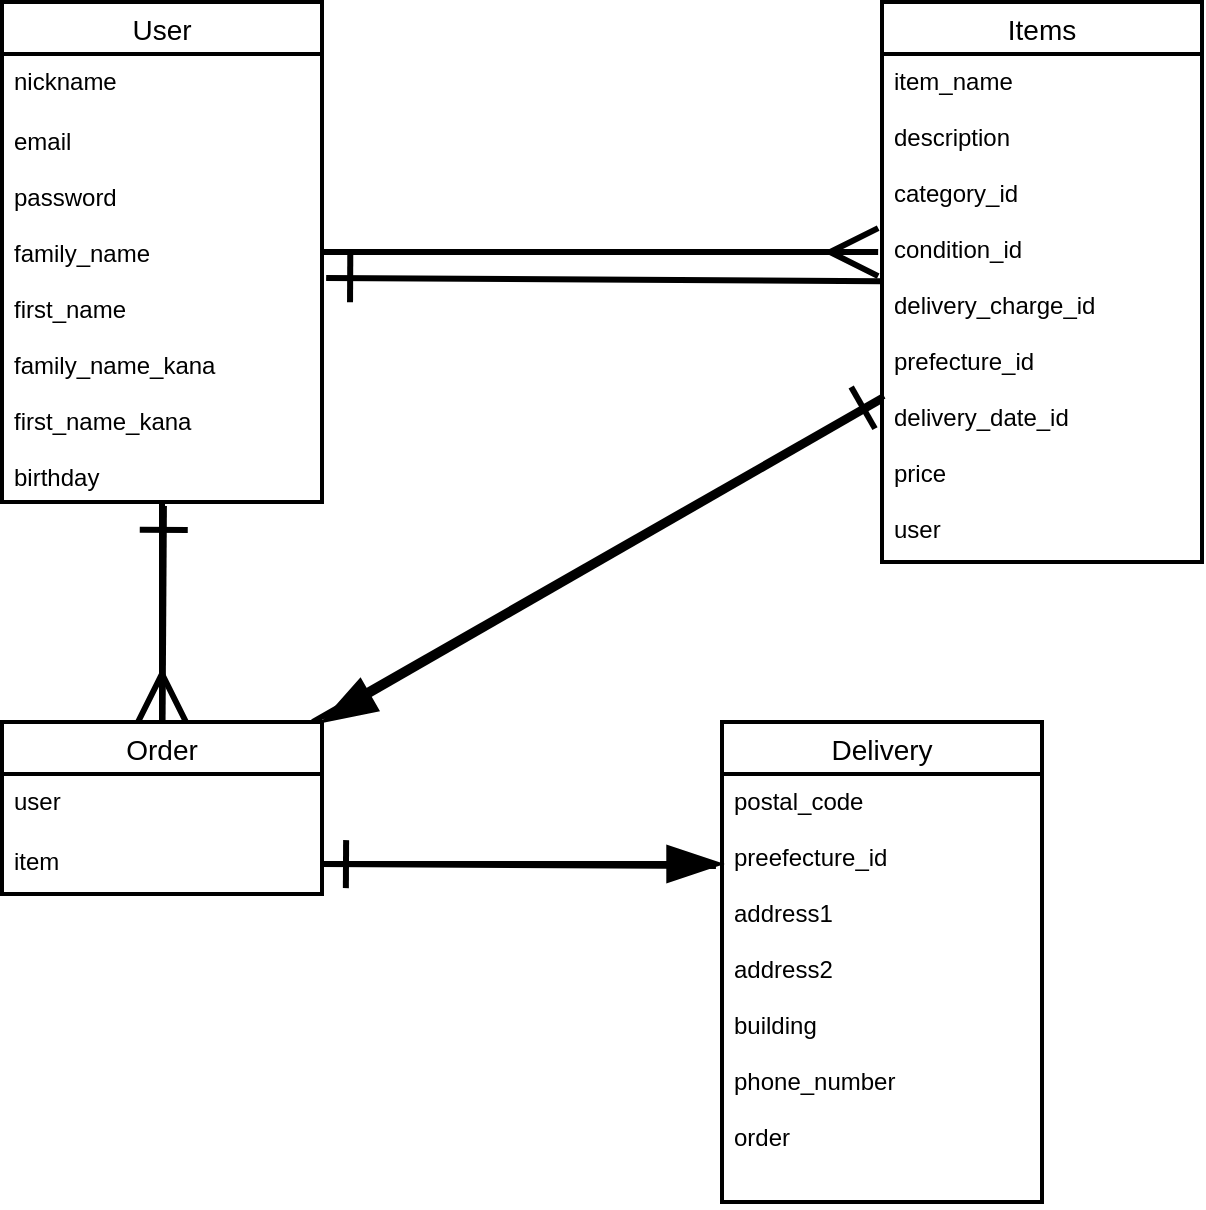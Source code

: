 <mxfile>
    <diagram id="UGIywEFqRKNABgAXNrVT" name="ページ1">
        <mxGraphModel dx="704" dy="680" grid="1" gridSize="10" guides="1" tooltips="1" connect="1" arrows="1" fold="1" page="1" pageScale="1" pageWidth="827" pageHeight="1169" math="0" shadow="0">
            <root>
                <mxCell id="0"/>
                <mxCell id="1" parent="0"/>
                <mxCell id="127" style="edgeStyle=none;rounded=1;html=1;entryX=-0.012;entryY=0.39;entryDx=0;entryDy=0;entryPerimeter=0;endArrow=ERmany;endFill=0;startSize=3;endSize=20;targetPerimeterSpacing=0;strokeWidth=3;" edge="1" parent="1" source="94" target="99">
                    <mxGeometry relative="1" as="geometry"/>
                </mxCell>
                <mxCell id="94" value="User" style="swimlane;fontStyle=0;childLayout=stackLayout;horizontal=1;startSize=26;horizontalStack=0;resizeParent=1;resizeParentMax=0;resizeLast=0;collapsible=1;marginBottom=0;align=center;fontSize=14;strokeWidth=2;" vertex="1" parent="1">
                    <mxGeometry x="120" y="200" width="160" height="250" as="geometry"/>
                </mxCell>
                <mxCell id="95" value="nickname&#10;&#10;" style="text;strokeColor=none;fillColor=none;spacingLeft=4;spacingRight=4;overflow=hidden;rotatable=0;points=[[0,0.5],[1,0.5]];portConstraint=eastwest;fontSize=12;" vertex="1" parent="94">
                    <mxGeometry y="26" width="160" height="30" as="geometry"/>
                </mxCell>
                <mxCell id="96" value="email&#10;&#10;password&#10;&#10;family_name&#10;&#10;first_name&#10;&#10;family_name_kana&#10;&#10;first_name_kana&#10;&#10;birthday&#10;&#10;" style="text;strokeColor=none;fillColor=none;spacingLeft=4;spacingRight=4;overflow=hidden;rotatable=0;points=[[0,0.5],[1,0.5]];portConstraint=eastwest;fontSize=12;" vertex="1" parent="94">
                    <mxGeometry y="56" width="160" height="194" as="geometry"/>
                </mxCell>
                <mxCell id="124" style="edgeStyle=none;rounded=1;html=1;entryX=1.013;entryY=0.423;entryDx=0;entryDy=0;entryPerimeter=0;endArrow=ERone;endFill=0;startSize=3;endSize=20;targetPerimeterSpacing=0;strokeWidth=3;" edge="1" parent="1" source="98" target="96">
                    <mxGeometry relative="1" as="geometry"/>
                </mxCell>
                <mxCell id="98" value="Items" style="swimlane;fontStyle=0;childLayout=stackLayout;horizontal=1;startSize=26;horizontalStack=0;resizeParent=1;resizeParentMax=0;resizeLast=0;collapsible=1;marginBottom=0;align=center;fontSize=14;strokeWidth=2;" vertex="1" parent="1">
                    <mxGeometry x="560" y="200" width="160" height="280" as="geometry"/>
                </mxCell>
                <mxCell id="99" value="item_name&#10;&#10;description&#10;&#10;category_id&#10;&#10;condition_id&#10;&#10;delivery_charge_id&#10;&#10;prefecture_id&#10;&#10;delivery_date_id&#10;&#10;price&#10;&#10;user" style="text;strokeColor=none;fillColor=none;spacingLeft=4;spacingRight=4;overflow=hidden;rotatable=0;points=[[0,0.5],[1,0.5]];portConstraint=eastwest;fontSize=12;" vertex="1" parent="98">
                    <mxGeometry y="26" width="160" height="254" as="geometry"/>
                </mxCell>
                <mxCell id="121" style="edgeStyle=none;rounded=1;html=1;endArrow=ERone;endFill=0;startSize=3;endSize=20;targetPerimeterSpacing=0;strokeWidth=3;entryX=0.006;entryY=0.673;entryDx=0;entryDy=0;entryPerimeter=0;" edge="1" parent="1" source="102" target="99">
                    <mxGeometry relative="1" as="geometry">
                        <mxPoint x="550" y="390" as="targetPoint"/>
                    </mxGeometry>
                </mxCell>
                <mxCell id="122" style="edgeStyle=none;rounded=1;html=1;entryX=0.506;entryY=1.01;entryDx=0;entryDy=0;entryPerimeter=0;endArrow=ERone;endFill=0;startSize=3;endSize=20;targetPerimeterSpacing=0;strokeWidth=3;" edge="1" parent="1" source="102" target="96">
                    <mxGeometry relative="1" as="geometry"/>
                </mxCell>
                <mxCell id="102" value="Order" style="swimlane;fontStyle=0;childLayout=stackLayout;horizontal=1;startSize=26;horizontalStack=0;resizeParent=1;resizeParentMax=0;resizeLast=0;collapsible=1;marginBottom=0;align=center;fontSize=14;strokeWidth=2;" vertex="1" parent="1">
                    <mxGeometry x="120" y="560" width="160" height="86" as="geometry"/>
                </mxCell>
                <mxCell id="104" value="user" style="text;strokeColor=none;fillColor=none;spacingLeft=4;spacingRight=4;overflow=hidden;rotatable=0;points=[[0,0.5],[1,0.5]];portConstraint=eastwest;fontSize=12;" vertex="1" parent="102">
                    <mxGeometry y="26" width="160" height="30" as="geometry"/>
                </mxCell>
                <mxCell id="105" value="item" style="text;strokeColor=none;fillColor=none;spacingLeft=4;spacingRight=4;overflow=hidden;rotatable=0;points=[[0,0.5],[1,0.5]];portConstraint=eastwest;fontSize=12;" vertex="1" parent="102">
                    <mxGeometry y="56" width="160" height="30" as="geometry"/>
                </mxCell>
                <mxCell id="106" value="Delivery" style="swimlane;fontStyle=0;childLayout=stackLayout;horizontal=1;startSize=26;horizontalStack=0;resizeParent=1;resizeParentMax=0;resizeLast=0;collapsible=1;marginBottom=0;align=center;fontSize=14;strokeWidth=2;" vertex="1" parent="1">
                    <mxGeometry x="480" y="560" width="160" height="240" as="geometry"/>
                </mxCell>
                <mxCell id="107" value="postal_code&#10;&#10;preefecture_id&#10;&#10;address1&#10;&#10;address2&#10;&#10;building&#10;&#10;phone_number&#10;&#10;order" style="text;strokeColor=none;fillColor=none;spacingLeft=4;spacingRight=4;overflow=hidden;rotatable=0;points=[[0,0.5],[1,0.5]];portConstraint=eastwest;fontSize=12;" vertex="1" parent="106">
                    <mxGeometry y="26" width="160" height="214" as="geometry"/>
                </mxCell>
                <mxCell id="116" style="edgeStyle=none;rounded=1;html=1;entryX=0;entryY=0.21;entryDx=0;entryDy=0;entryPerimeter=0;endArrow=blockThin;endFill=1;startSize=3;endSize=20;targetPerimeterSpacing=0;strokeWidth=3;" edge="1" parent="1" source="105" target="107">
                    <mxGeometry relative="1" as="geometry"/>
                </mxCell>
                <mxCell id="119" style="edgeStyle=none;rounded=1;html=1;entryX=1;entryY=0.5;entryDx=0;entryDy=0;endArrow=ERone;endFill=0;startSize=3;endSize=20;targetPerimeterSpacing=0;strokeWidth=3;exitX=-0.019;exitY=0.215;exitDx=0;exitDy=0;exitPerimeter=0;" edge="1" parent="1" source="107" target="105">
                    <mxGeometry relative="1" as="geometry"/>
                </mxCell>
                <mxCell id="128" style="edgeStyle=none;rounded=1;html=1;endArrow=ERmany;endFill=0;startSize=3;endSize=20;targetPerimeterSpacing=0;strokeWidth=3;" edge="1" parent="1" source="96" target="102">
                    <mxGeometry relative="1" as="geometry"/>
                </mxCell>
                <mxCell id="129" style="edgeStyle=none;rounded=1;html=1;entryX=1;entryY=0;entryDx=0;entryDy=0;endArrow=blockThin;endFill=1;startSize=3;endSize=20;targetPerimeterSpacing=0;strokeWidth=3;" edge="1" parent="1" source="99" target="102">
                    <mxGeometry relative="1" as="geometry">
                        <Array as="points"/>
                    </mxGeometry>
                </mxCell>
            </root>
        </mxGraphModel>
    </diagram>
</mxfile>